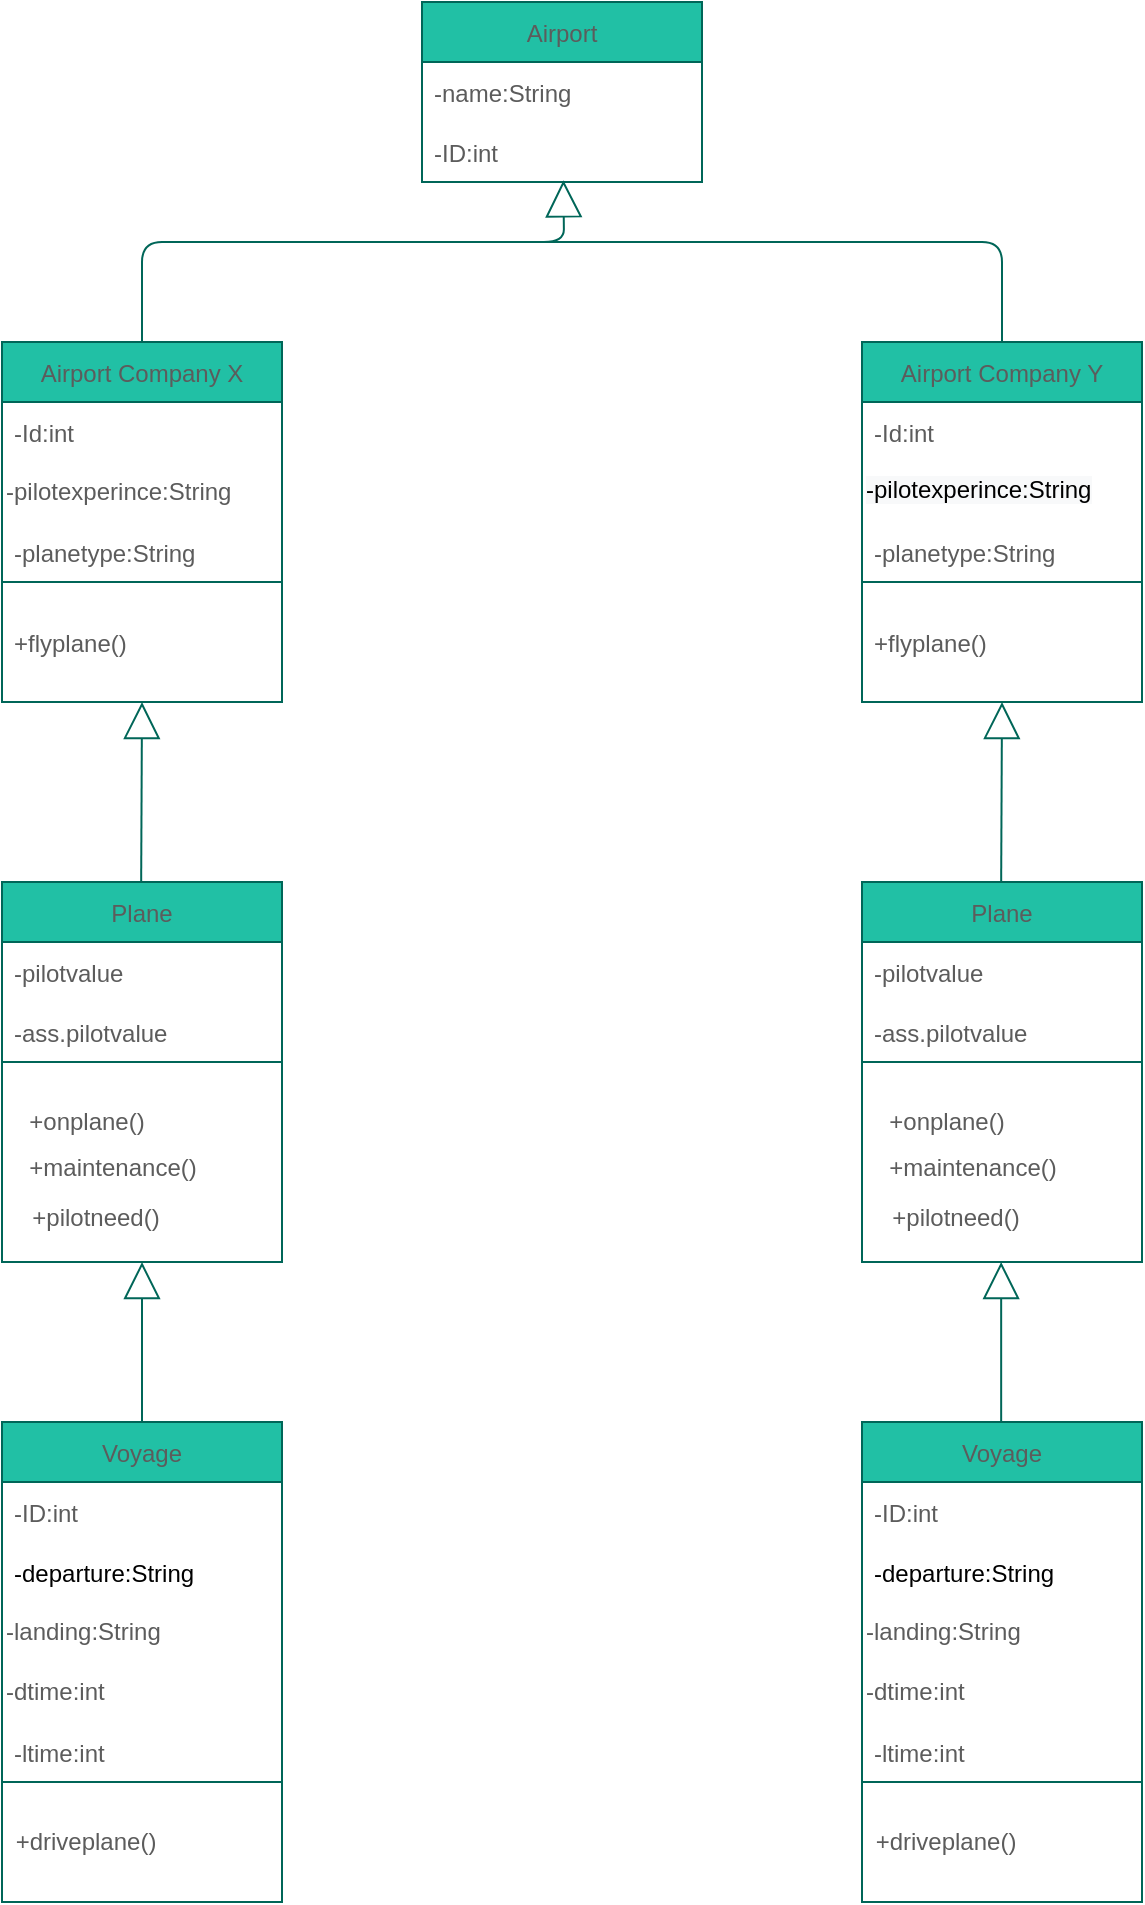 <mxfile version="16.3.0" type="device"><diagram id="RM9kDvlfvuY92Qhj-JIE" name="Page-1"><mxGraphModel dx="1151" dy="655" grid="1" gridSize="10" guides="1" tooltips="1" connect="1" arrows="1" fold="1" page="1" pageScale="1" pageWidth="827" pageHeight="1169" math="0" shadow="0"><root><mxCell id="0"/><mxCell id="1" parent="0"/><mxCell id="wMDsxMH7xMnHcchaPzgO-61" value="Airport Company X" style="swimlane;fontStyle=0;childLayout=stackLayout;horizontal=1;startSize=30;horizontalStack=0;resizeParent=1;resizeParentMax=0;resizeLast=0;collapsible=1;marginBottom=0;fillColor=#21C0A5;strokeColor=#006658;fontColor=#5C5C5C;" vertex="1" parent="1"><mxGeometry x="80" y="180" width="140" height="120" as="geometry"/></mxCell><mxCell id="wMDsxMH7xMnHcchaPzgO-62" value="-Id:int" style="text;strokeColor=none;fillColor=none;align=left;verticalAlign=middle;spacingLeft=4;spacingRight=4;overflow=hidden;points=[[0,0.5],[1,0.5]];portConstraint=eastwest;rotatable=0;fontColor=#5C5C5C;" vertex="1" parent="wMDsxMH7xMnHcchaPzgO-61"><mxGeometry y="30" width="140" height="30" as="geometry"/></mxCell><mxCell id="wMDsxMH7xMnHcchaPzgO-99" value="-pilotexperince:String" style="text;html=1;strokeColor=none;fillColor=none;align=left;verticalAlign=middle;whiteSpace=wrap;rounded=0;fontColor=#5C5C5C;" vertex="1" parent="wMDsxMH7xMnHcchaPzgO-61"><mxGeometry y="60" width="140" height="30" as="geometry"/></mxCell><mxCell id="wMDsxMH7xMnHcchaPzgO-63" value="-planetype:String" style="text;strokeColor=none;fillColor=none;align=left;verticalAlign=middle;spacingLeft=4;spacingRight=4;overflow=hidden;points=[[0,0.5],[1,0.5]];portConstraint=eastwest;rotatable=0;fontColor=#5C5C5C;" vertex="1" parent="wMDsxMH7xMnHcchaPzgO-61"><mxGeometry y="90" width="140" height="30" as="geometry"/></mxCell><mxCell id="wMDsxMH7xMnHcchaPzgO-65" value="" style="swimlane;startSize=0;fillColor=#21C0A5;strokeColor=#006658;fontColor=#5C5C5C;" vertex="1" parent="1"><mxGeometry x="80" y="300" width="140" height="60" as="geometry"/></mxCell><mxCell id="wMDsxMH7xMnHcchaPzgO-66" value="+flyplane()" style="text;strokeColor=none;fillColor=none;align=left;verticalAlign=middle;spacingLeft=4;spacingRight=4;overflow=hidden;points=[[0,0.5],[1,0.5]];portConstraint=eastwest;rotatable=0;fontColor=#5C5C5C;" vertex="1" parent="wMDsxMH7xMnHcchaPzgO-65"><mxGeometry y="15" width="140" height="30" as="geometry"/></mxCell><mxCell id="wMDsxMH7xMnHcchaPzgO-68" value="Plane" style="swimlane;fontStyle=0;childLayout=stackLayout;horizontal=1;startSize=30;horizontalStack=0;resizeParent=1;resizeParentMax=0;resizeLast=0;collapsible=1;marginBottom=0;fillColor=#21C0A5;strokeColor=#006658;fontColor=#5C5C5C;" vertex="1" parent="1"><mxGeometry x="80" y="450" width="140" height="190" as="geometry"/></mxCell><mxCell id="wMDsxMH7xMnHcchaPzgO-69" value="-pilotvalue" style="text;strokeColor=none;fillColor=none;align=left;verticalAlign=middle;spacingLeft=4;spacingRight=4;overflow=hidden;points=[[0,0.5],[1,0.5]];portConstraint=eastwest;rotatable=0;fontColor=#5C5C5C;" vertex="1" parent="wMDsxMH7xMnHcchaPzgO-68"><mxGeometry y="30" width="140" height="30" as="geometry"/></mxCell><mxCell id="wMDsxMH7xMnHcchaPzgO-70" value="-ass.pilotvalue" style="text;strokeColor=none;fillColor=none;align=left;verticalAlign=middle;spacingLeft=4;spacingRight=4;overflow=hidden;points=[[0,0.5],[1,0.5]];portConstraint=eastwest;rotatable=0;fontColor=#5C5C5C;" vertex="1" parent="wMDsxMH7xMnHcchaPzgO-68"><mxGeometry y="60" width="140" height="30" as="geometry"/></mxCell><mxCell id="wMDsxMH7xMnHcchaPzgO-72" value="" style="swimlane;startSize=0;fillColor=#21C0A5;strokeColor=#006658;fontColor=#5C5C5C;" vertex="1" parent="wMDsxMH7xMnHcchaPzgO-68"><mxGeometry y="90" width="140" height="100" as="geometry"/></mxCell><mxCell id="wMDsxMH7xMnHcchaPzgO-73" value="+onplane()" style="text;html=1;align=center;verticalAlign=middle;resizable=0;points=[];autosize=1;strokeColor=none;fillColor=none;fontColor=#5C5C5C;" vertex="1" parent="wMDsxMH7xMnHcchaPzgO-72"><mxGeometry x="7" y="20" width="70" height="20" as="geometry"/></mxCell><mxCell id="wMDsxMH7xMnHcchaPzgO-74" value="+maintenance()" style="text;html=1;align=center;verticalAlign=middle;resizable=0;points=[];autosize=1;strokeColor=none;fillColor=none;fontColor=#5C5C5C;" vertex="1" parent="wMDsxMH7xMnHcchaPzgO-72"><mxGeometry x="5" y="43" width="100" height="20" as="geometry"/></mxCell><mxCell id="wMDsxMH7xMnHcchaPzgO-115" value="+pilotneed()" style="text;html=1;strokeColor=none;fillColor=none;align=center;verticalAlign=middle;whiteSpace=wrap;rounded=0;sketch=0;fontColor=#5C5C5C;" vertex="1" parent="wMDsxMH7xMnHcchaPzgO-72"><mxGeometry x="17" y="63" width="60" height="30" as="geometry"/></mxCell><mxCell id="wMDsxMH7xMnHcchaPzgO-79" value="Airport" style="swimlane;fontStyle=0;childLayout=stackLayout;horizontal=1;startSize=30;horizontalStack=0;resizeParent=1;resizeParentMax=0;resizeLast=0;collapsible=1;marginBottom=0;fillColor=#21C0A5;fontColor=#5C5C5C;strokeColor=#006658;" vertex="1" parent="1"><mxGeometry x="290" y="10" width="140" height="90" as="geometry"/></mxCell><mxCell id="wMDsxMH7xMnHcchaPzgO-80" value="-name:String" style="text;strokeColor=none;fillColor=none;align=left;verticalAlign=middle;spacingLeft=4;spacingRight=4;overflow=hidden;points=[[0,0.5],[1,0.5]];portConstraint=eastwest;rotatable=0;fontColor=#5C5C5C;" vertex="1" parent="wMDsxMH7xMnHcchaPzgO-79"><mxGeometry y="30" width="140" height="30" as="geometry"/></mxCell><mxCell id="wMDsxMH7xMnHcchaPzgO-81" value="-ID:int" style="text;strokeColor=none;fillColor=none;align=left;verticalAlign=middle;spacingLeft=4;spacingRight=4;overflow=hidden;points=[[0,0.5],[1,0.5]];portConstraint=eastwest;rotatable=0;fontColor=#5C5C5C;" vertex="1" parent="wMDsxMH7xMnHcchaPzgO-79"><mxGeometry y="60" width="140" height="30" as="geometry"/></mxCell><mxCell id="wMDsxMH7xMnHcchaPzgO-83" value="Airport Company Y" style="swimlane;fontStyle=0;childLayout=stackLayout;horizontal=1;startSize=30;horizontalStack=0;resizeParent=1;resizeParentMax=0;resizeLast=0;collapsible=1;marginBottom=0;fillColor=#21C0A5;strokeColor=#006658;fontColor=#5C5C5C;" vertex="1" parent="1"><mxGeometry x="510" y="180" width="140" height="120" as="geometry"/></mxCell><mxCell id="wMDsxMH7xMnHcchaPzgO-84" value="-Id:int" style="text;strokeColor=none;fillColor=none;align=left;verticalAlign=middle;spacingLeft=4;spacingRight=4;overflow=hidden;points=[[0,0.5],[1,0.5]];portConstraint=eastwest;rotatable=0;fontColor=#5C5C5C;" vertex="1" parent="wMDsxMH7xMnHcchaPzgO-83"><mxGeometry y="30" width="140" height="30" as="geometry"/></mxCell><mxCell id="wMDsxMH7xMnHcchaPzgO-114" value="&lt;span style=&quot;color: rgb(0, 0, 0); font-family: helvetica; font-size: 12px; font-style: normal; font-weight: 400; letter-spacing: normal; text-align: left; text-indent: 0px; text-transform: none; word-spacing: 0px; background-color: rgb(248, 249, 250); display: inline; float: none;&quot;&gt;-pilotexperince:String&lt;/span&gt;" style="text;whiteSpace=wrap;html=1;fontColor=#5C5C5C;" vertex="1" parent="wMDsxMH7xMnHcchaPzgO-83"><mxGeometry y="60" width="140" height="30" as="geometry"/></mxCell><mxCell id="wMDsxMH7xMnHcchaPzgO-85" value="-planetype:String" style="text;strokeColor=none;fillColor=none;align=left;verticalAlign=middle;spacingLeft=4;spacingRight=4;overflow=hidden;points=[[0,0.5],[1,0.5]];portConstraint=eastwest;rotatable=0;fontColor=#5C5C5C;" vertex="1" parent="wMDsxMH7xMnHcchaPzgO-83"><mxGeometry y="90" width="140" height="30" as="geometry"/></mxCell><mxCell id="wMDsxMH7xMnHcchaPzgO-86" value="" style="swimlane;startSize=0;fillColor=#21C0A5;strokeColor=#006658;fontColor=#5C5C5C;" vertex="1" parent="1"><mxGeometry x="510" y="300" width="140" height="60" as="geometry"/></mxCell><mxCell id="wMDsxMH7xMnHcchaPzgO-87" value="+flyplane()" style="text;strokeColor=none;fillColor=none;align=left;verticalAlign=middle;spacingLeft=4;spacingRight=4;overflow=hidden;points=[[0,0.5],[1,0.5]];portConstraint=eastwest;rotatable=0;fontColor=#5C5C5C;" vertex="1" parent="wMDsxMH7xMnHcchaPzgO-86"><mxGeometry y="15" width="140" height="30" as="geometry"/></mxCell><mxCell id="wMDsxMH7xMnHcchaPzgO-88" value="Voyage" style="swimlane;fontStyle=0;childLayout=stackLayout;horizontal=1;startSize=30;horizontalStack=0;resizeParent=1;resizeParentMax=0;resizeLast=0;collapsible=1;marginBottom=0;fillColor=#21C0A5;strokeColor=#006658;fontColor=#5C5C5C;" vertex="1" parent="1"><mxGeometry x="80" y="720" width="140" height="180" as="geometry"/></mxCell><mxCell id="wMDsxMH7xMnHcchaPzgO-89" value="-ID:int" style="text;strokeColor=none;fillColor=none;align=left;verticalAlign=middle;spacingLeft=4;spacingRight=4;overflow=hidden;points=[[0,0.5],[1,0.5]];portConstraint=eastwest;rotatable=0;fontColor=#5C5C5C;" vertex="1" parent="wMDsxMH7xMnHcchaPzgO-88"><mxGeometry y="30" width="140" height="30" as="geometry"/></mxCell><mxCell id="wMDsxMH7xMnHcchaPzgO-90" value="-departure:String" style="text;align=left;verticalAlign=middle;spacingLeft=4;spacingRight=4;overflow=hidden;points=[[0,0.5],[1,0.5]];portConstraint=eastwest;rotatable=0;" vertex="1" parent="wMDsxMH7xMnHcchaPzgO-88"><mxGeometry y="60" width="140" height="30" as="geometry"/></mxCell><mxCell id="wMDsxMH7xMnHcchaPzgO-93" value="-landing:String" style="text;html=1;strokeColor=none;fillColor=none;align=left;verticalAlign=middle;whiteSpace=wrap;rounded=0;fontColor=#5C5C5C;" vertex="1" parent="wMDsxMH7xMnHcchaPzgO-88"><mxGeometry y="90" width="140" height="30" as="geometry"/></mxCell><mxCell id="wMDsxMH7xMnHcchaPzgO-94" value="-dtime:int" style="text;html=1;strokeColor=none;fillColor=none;align=left;verticalAlign=middle;whiteSpace=wrap;rounded=0;fontColor=#5C5C5C;" vertex="1" parent="wMDsxMH7xMnHcchaPzgO-88"><mxGeometry y="120" width="140" height="30" as="geometry"/></mxCell><mxCell id="wMDsxMH7xMnHcchaPzgO-91" value="-ltime:int" style="text;strokeColor=none;fillColor=none;align=left;verticalAlign=middle;spacingLeft=4;spacingRight=4;overflow=hidden;points=[[0,0.5],[1,0.5]];portConstraint=eastwest;rotatable=0;fontColor=#5C5C5C;" vertex="1" parent="wMDsxMH7xMnHcchaPzgO-88"><mxGeometry y="150" width="140" height="30" as="geometry"/></mxCell><mxCell id="wMDsxMH7xMnHcchaPzgO-97" value="" style="swimlane;startSize=0;fillColor=#21C0A5;strokeColor=#006658;fontColor=#5C5C5C;" vertex="1" parent="1"><mxGeometry x="80" y="900" width="140" height="60" as="geometry"/></mxCell><mxCell id="wMDsxMH7xMnHcchaPzgO-98" value="+driveplane()" style="text;html=1;strokeColor=none;fillColor=none;align=center;verticalAlign=middle;whiteSpace=wrap;rounded=0;fontColor=#5C5C5C;" vertex="1" parent="wMDsxMH7xMnHcchaPzgO-97"><mxGeometry x="12" y="15" width="60" height="30" as="geometry"/></mxCell><mxCell id="wMDsxMH7xMnHcchaPzgO-100" value="Plane" style="swimlane;fontStyle=0;childLayout=stackLayout;horizontal=1;startSize=30;horizontalStack=0;resizeParent=1;resizeParentMax=0;resizeLast=0;collapsible=1;marginBottom=0;fillColor=#21C0A5;strokeColor=#006658;fontColor=#5C5C5C;" vertex="1" parent="1"><mxGeometry x="510" y="450" width="140" height="190" as="geometry"/></mxCell><mxCell id="wMDsxMH7xMnHcchaPzgO-101" value="-pilotvalue" style="text;strokeColor=none;fillColor=none;align=left;verticalAlign=middle;spacingLeft=4;spacingRight=4;overflow=hidden;points=[[0,0.5],[1,0.5]];portConstraint=eastwest;rotatable=0;fontColor=#5C5C5C;" vertex="1" parent="wMDsxMH7xMnHcchaPzgO-100"><mxGeometry y="30" width="140" height="30" as="geometry"/></mxCell><mxCell id="wMDsxMH7xMnHcchaPzgO-102" value="-ass.pilotvalue" style="text;strokeColor=none;fillColor=none;align=left;verticalAlign=middle;spacingLeft=4;spacingRight=4;overflow=hidden;points=[[0,0.5],[1,0.5]];portConstraint=eastwest;rotatable=0;fontColor=#5C5C5C;" vertex="1" parent="wMDsxMH7xMnHcchaPzgO-100"><mxGeometry y="60" width="140" height="30" as="geometry"/></mxCell><mxCell id="wMDsxMH7xMnHcchaPzgO-103" value="" style="swimlane;startSize=0;fillColor=#21C0A5;strokeColor=#006658;fontColor=#5C5C5C;" vertex="1" parent="wMDsxMH7xMnHcchaPzgO-100"><mxGeometry y="90" width="140" height="100" as="geometry"/></mxCell><mxCell id="wMDsxMH7xMnHcchaPzgO-104" value="+onplane()" style="text;html=1;align=center;verticalAlign=middle;resizable=0;points=[];autosize=1;strokeColor=none;fillColor=none;fontColor=#5C5C5C;" vertex="1" parent="wMDsxMH7xMnHcchaPzgO-103"><mxGeometry x="7" y="20" width="70" height="20" as="geometry"/></mxCell><mxCell id="wMDsxMH7xMnHcchaPzgO-105" value="+maintenance()" style="text;html=1;align=center;verticalAlign=middle;resizable=0;points=[];autosize=1;strokeColor=none;fillColor=none;fontColor=#5C5C5C;" vertex="1" parent="wMDsxMH7xMnHcchaPzgO-103"><mxGeometry x="5" y="43" width="100" height="20" as="geometry"/></mxCell><mxCell id="wMDsxMH7xMnHcchaPzgO-116" value="+pilotneed()" style="text;html=1;strokeColor=none;fillColor=none;align=center;verticalAlign=middle;whiteSpace=wrap;rounded=0;sketch=0;fontColor=#5C5C5C;" vertex="1" parent="wMDsxMH7xMnHcchaPzgO-103"><mxGeometry x="17" y="63" width="60" height="30" as="geometry"/></mxCell><mxCell id="wMDsxMH7xMnHcchaPzgO-106" value="Voyage" style="swimlane;fontStyle=0;childLayout=stackLayout;horizontal=1;startSize=30;horizontalStack=0;resizeParent=1;resizeParentMax=0;resizeLast=0;collapsible=1;marginBottom=0;fillColor=#21C0A5;strokeColor=#006658;fontColor=#5C5C5C;" vertex="1" parent="1"><mxGeometry x="510" y="720" width="140" height="180" as="geometry"/></mxCell><mxCell id="wMDsxMH7xMnHcchaPzgO-107" value="-ID:int" style="text;strokeColor=none;fillColor=none;align=left;verticalAlign=middle;spacingLeft=4;spacingRight=4;overflow=hidden;points=[[0,0.5],[1,0.5]];portConstraint=eastwest;rotatable=0;fontColor=#5C5C5C;" vertex="1" parent="wMDsxMH7xMnHcchaPzgO-106"><mxGeometry y="30" width="140" height="30" as="geometry"/></mxCell><mxCell id="wMDsxMH7xMnHcchaPzgO-108" value="-departure:String" style="text;align=left;verticalAlign=middle;spacingLeft=4;spacingRight=4;overflow=hidden;points=[[0,0.5],[1,0.5]];portConstraint=eastwest;rotatable=0;" vertex="1" parent="wMDsxMH7xMnHcchaPzgO-106"><mxGeometry y="60" width="140" height="30" as="geometry"/></mxCell><mxCell id="wMDsxMH7xMnHcchaPzgO-109" value="-landing:String" style="text;html=1;strokeColor=none;fillColor=none;align=left;verticalAlign=middle;whiteSpace=wrap;rounded=0;fontColor=#5C5C5C;" vertex="1" parent="wMDsxMH7xMnHcchaPzgO-106"><mxGeometry y="90" width="140" height="30" as="geometry"/></mxCell><mxCell id="wMDsxMH7xMnHcchaPzgO-110" value="-dtime:int" style="text;html=1;strokeColor=none;fillColor=none;align=left;verticalAlign=middle;whiteSpace=wrap;rounded=0;fontColor=#5C5C5C;" vertex="1" parent="wMDsxMH7xMnHcchaPzgO-106"><mxGeometry y="120" width="140" height="30" as="geometry"/></mxCell><mxCell id="wMDsxMH7xMnHcchaPzgO-111" value="-ltime:int" style="text;strokeColor=none;fillColor=none;align=left;verticalAlign=middle;spacingLeft=4;spacingRight=4;overflow=hidden;points=[[0,0.5],[1,0.5]];portConstraint=eastwest;rotatable=0;fontColor=#5C5C5C;" vertex="1" parent="wMDsxMH7xMnHcchaPzgO-106"><mxGeometry y="150" width="140" height="30" as="geometry"/></mxCell><mxCell id="wMDsxMH7xMnHcchaPzgO-112" value="" style="swimlane;startSize=0;fillColor=#21C0A5;strokeColor=#006658;fontColor=#5C5C5C;" vertex="1" parent="1"><mxGeometry x="510" y="900" width="140" height="60" as="geometry"/></mxCell><mxCell id="wMDsxMH7xMnHcchaPzgO-113" value="+driveplane()" style="text;html=1;strokeColor=none;fillColor=none;align=center;verticalAlign=middle;whiteSpace=wrap;rounded=0;fontColor=#5C5C5C;" vertex="1" parent="wMDsxMH7xMnHcchaPzgO-112"><mxGeometry x="12" y="15" width="60" height="30" as="geometry"/></mxCell><mxCell id="wMDsxMH7xMnHcchaPzgO-117" value="" style="endArrow=block;endSize=16;endFill=0;html=1;rounded=1;sketch=0;fontColor=#5C5C5C;strokeColor=#006658;fillColor=#21C0A5;curved=0;exitX=0.5;exitY=0;exitDx=0;exitDy=0;entryX=0.5;entryY=1;entryDx=0;entryDy=0;" edge="1" parent="1" source="wMDsxMH7xMnHcchaPzgO-88" target="wMDsxMH7xMnHcchaPzgO-72"><mxGeometry width="160" relative="1" as="geometry"><mxPoint x="200" y="680" as="sourcePoint"/><mxPoint x="360" y="680" as="targetPoint"/></mxGeometry></mxCell><mxCell id="wMDsxMH7xMnHcchaPzgO-118" value="" style="endArrow=block;endSize=16;endFill=0;html=1;rounded=1;sketch=0;fontColor=#5C5C5C;strokeColor=#006658;fillColor=#21C0A5;curved=0;exitX=0.5;exitY=0;exitDx=0;exitDy=0;entryX=0.5;entryY=1;entryDx=0;entryDy=0;" edge="1" parent="1"><mxGeometry width="160" relative="1" as="geometry"><mxPoint x="579.58" y="720" as="sourcePoint"/><mxPoint x="579.58" y="640" as="targetPoint"/></mxGeometry></mxCell><mxCell id="wMDsxMH7xMnHcchaPzgO-119" value="" style="endArrow=block;endSize=16;endFill=0;html=1;rounded=1;sketch=0;fontColor=#5C5C5C;strokeColor=#006658;fillColor=#21C0A5;curved=0;exitX=0.5;exitY=0;exitDx=0;exitDy=0;entryX=0.5;entryY=1;entryDx=0;entryDy=0;" edge="1" parent="1" target="wMDsxMH7xMnHcchaPzgO-65"><mxGeometry width="160" relative="1" as="geometry"><mxPoint x="149.58" y="450" as="sourcePoint"/><mxPoint x="149.58" y="370" as="targetPoint"/></mxGeometry></mxCell><mxCell id="wMDsxMH7xMnHcchaPzgO-120" value="" style="endArrow=block;endSize=16;endFill=0;html=1;rounded=1;sketch=0;fontColor=#5C5C5C;strokeColor=#006658;fillColor=#21C0A5;curved=0;exitX=0.5;exitY=0;exitDx=0;exitDy=0;entryX=0.5;entryY=1;entryDx=0;entryDy=0;" edge="1" parent="1"><mxGeometry width="160" relative="1" as="geometry"><mxPoint x="579.58" y="450" as="sourcePoint"/><mxPoint x="580" y="360" as="targetPoint"/></mxGeometry></mxCell><mxCell id="wMDsxMH7xMnHcchaPzgO-121" value="" style="endArrow=block;endSize=16;endFill=0;html=1;rounded=1;sketch=0;fontColor=#5C5C5C;strokeColor=#006658;fillColor=#21C0A5;curved=0;exitX=0.5;exitY=0;exitDx=0;exitDy=0;entryX=0.505;entryY=0.972;entryDx=0;entryDy=0;entryPerimeter=0;" edge="1" parent="1" source="wMDsxMH7xMnHcchaPzgO-61" target="wMDsxMH7xMnHcchaPzgO-81"><mxGeometry width="160" relative="1" as="geometry"><mxPoint x="120" y="110" as="sourcePoint"/><mxPoint x="360" y="110" as="targetPoint"/><Array as="points"><mxPoint x="150" y="130"/><mxPoint x="270" y="130"/><mxPoint x="361" y="130"/></Array></mxGeometry></mxCell><mxCell id="wMDsxMH7xMnHcchaPzgO-122" value="" style="endArrow=none;html=1;rounded=1;sketch=0;fontColor=#5C5C5C;strokeColor=#006658;fillColor=#21C0A5;curved=0;entryX=0.5;entryY=0;entryDx=0;entryDy=0;" edge="1" parent="1" target="wMDsxMH7xMnHcchaPzgO-83"><mxGeometry width="50" height="50" relative="1" as="geometry"><mxPoint x="350" y="130" as="sourcePoint"/><mxPoint x="590" y="130" as="targetPoint"/><Array as="points"><mxPoint x="580" y="130"/></Array></mxGeometry></mxCell></root></mxGraphModel></diagram></mxfile>